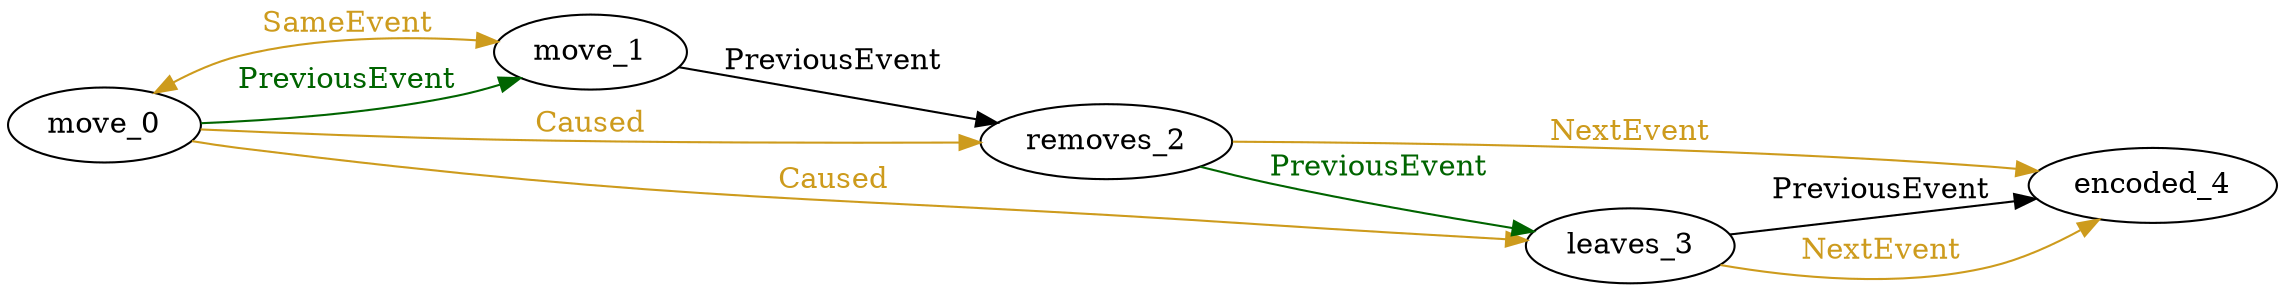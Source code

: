 digraph finite_state_machine { 
	rankdir=LR;
	size="50,50";
node0 [label = "move_0"]
node1 [label = "move_1"]
node2 [label = "removes_2"]
node3 [label = "leaves_3"]
node4 [label = "encoded_4"]
node0 -> node1 [ label = "SameEvent" fontcolor="goldenrod3" dir = "both" color = "goldenrod3"];
node0 -> node2 [ label = "Caused" fontcolor="goldenrod3"  color = "goldenrod3"];
node0 -> node3 [ label = "Caused" fontcolor="goldenrod3"  color = "goldenrod3"];
node1 -> node2 [ label = "PreviousEvent" fontcolor="black"  color = "Black"];
node2 -> node4 [ label = "NextEvent" fontcolor="goldenrod3"  color = "goldenrod3"];
node3 -> node4 [ label = "PreviousEvent" fontcolor="black"  color = "Black"];
node3 -> node4 [ label = "NextEvent" fontcolor="goldenrod3"  color = "goldenrod3"];
node0 -> node1 [ label = "PreviousEvent" fontcolor="darkgreen"  color = "darkgreen"];
node2 -> node3 [ label = "PreviousEvent" fontcolor="darkgreen"  color = "darkgreen"];
}